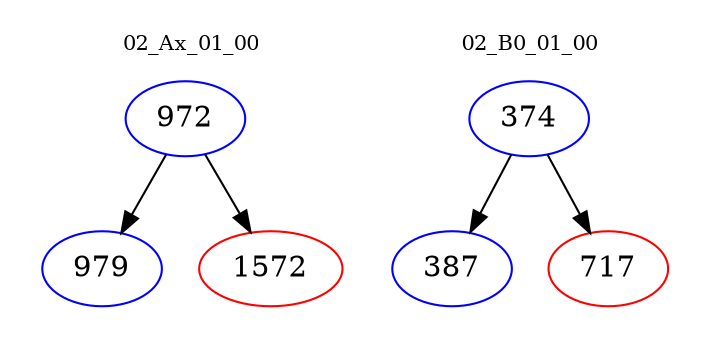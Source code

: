 digraph{
subgraph cluster_0 {
color = white
label = "02_Ax_01_00";
fontsize=10;
T0_972 [label="972", color="blue"]
T0_972 -> T0_979 [color="black"]
T0_979 [label="979", color="blue"]
T0_972 -> T0_1572 [color="black"]
T0_1572 [label="1572", color="red"]
}
subgraph cluster_1 {
color = white
label = "02_B0_01_00";
fontsize=10;
T1_374 [label="374", color="blue"]
T1_374 -> T1_387 [color="black"]
T1_387 [label="387", color="blue"]
T1_374 -> T1_717 [color="black"]
T1_717 [label="717", color="red"]
}
}

